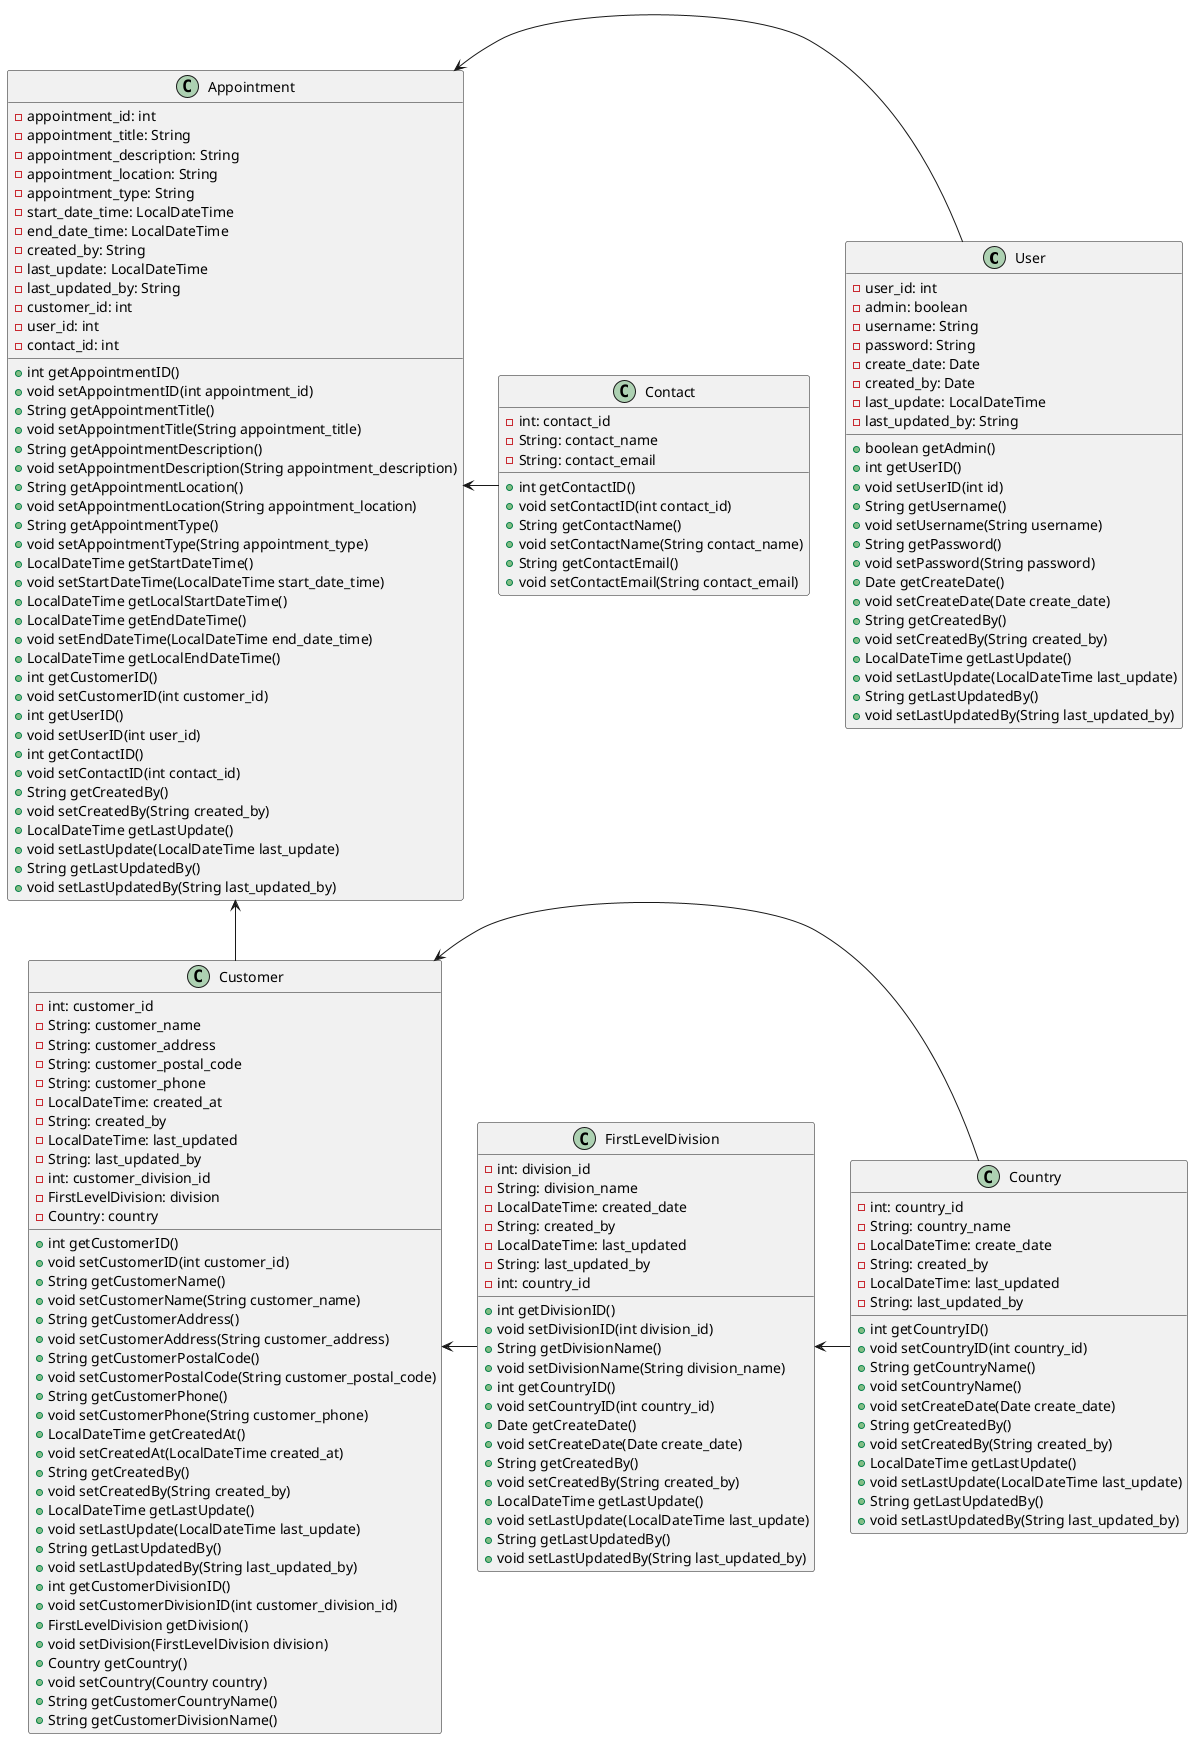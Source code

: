 @startuml

class User {
    -user_id: int
    -admin: boolean
    -username: String
    -password: String
    -create_date: Date
    -created_by: Date
    -last_update: LocalDateTime
    -last_updated_by: String

    +boolean getAdmin()
    +int getUserID()
    +void setUserID(int id)
    +String getUsername()
    +void setUsername(String username)
    +String getPassword()
    +void setPassword(String password)
    +Date getCreateDate()
    +void setCreateDate(Date create_date)
    +String getCreatedBy()
    +void setCreatedBy(String created_by)
    +LocalDateTime getLastUpdate()
    +void setLastUpdate(LocalDateTime last_update)
    +String getLastUpdatedBy()
    +void setLastUpdatedBy(String last_updated_by)
    }

class Appointment {
    -appointment_id: int
    -appointment_title: String
    -appointment_description: String
    -appointment_location: String
    -appointment_type: String
    -start_date_time: LocalDateTime
    -end_date_time: LocalDateTime
    -created_by: String
    -last_update: LocalDateTime
    -last_updated_by: String
    -customer_id: int
    -user_id: int
    -contact_id: int

    +int getAppointmentID()
    +void setAppointmentID(int appointment_id)
    +String getAppointmentTitle()
    +void setAppointmentTitle(String appointment_title)
    +String getAppointmentDescription()
    +void setAppointmentDescription(String appointment_description)
    +String getAppointmentLocation()
    +void setAppointmentLocation(String appointment_location)
    +String getAppointmentType()
    +void setAppointmentType(String appointment_type)
    +LocalDateTime getStartDateTime()
    +void setStartDateTime(LocalDateTime start_date_time)
    +LocalDateTime getLocalStartDateTime()
    +LocalDateTime getEndDateTime()
    +void setEndDateTime(LocalDateTime end_date_time)
    +LocalDateTime getLocalEndDateTime()
    +int getCustomerID()
    +void setCustomerID(int customer_id)
    +int getUserID()
    +void setUserID(int user_id)
    +int getContactID()
    +void setContactID(int contact_id)
    +String getCreatedBy()
    +void setCreatedBy(String created_by)
    +LocalDateTime getLastUpdate()
    +void setLastUpdate(LocalDateTime last_update)
    +String getLastUpdatedBy()
    +void setLastUpdatedBy(String last_updated_by)
    }

class FirstLevelDivision {
    -int: division_id
    -String: division_name
    -LocalDateTime: created_date
    -String: created_by
    -LocalDateTime: last_updated
    -String: last_updated_by
    -int: country_id

    +int getDivisionID()
    +void setDivisionID(int division_id)
    +String getDivisionName()
    +void setDivisionName(String division_name)
    +int getCountryID()
    +void setCountryID(int country_id)
    +Date getCreateDate()
    +void setCreateDate(Date create_date)
    +String getCreatedBy()
    +void setCreatedBy(String created_by)
    +LocalDateTime getLastUpdate()
    +void setLastUpdate(LocalDateTime last_update)
    +String getLastUpdatedBy()
    +void setLastUpdatedBy(String last_updated_by)
}

class Contact {
    -int: contact_id
    -String: contact_name
    -String: contact_email

    +int getContactID()
    +void setContactID(int contact_id)
    +String getContactName()
    +void setContactName(String contact_name)
    +String getContactEmail()
    +void setContactEmail(String contact_email)
}

class Country {
    -int: country_id
    -String: country_name
    -LocalDateTime: create_date
    -String: created_by
    -LocalDateTime: last_updated
    -String: last_updated_by

    +int getCountryID()
    +void setCountryID(int country_id)
    +String getCountryName()
    +void setCountryName()
    +void setCreateDate(Date create_date)
    +String getCreatedBy()
    +void setCreatedBy(String created_by)
    +LocalDateTime getLastUpdate()
    +void setLastUpdate(LocalDateTime last_update)
    +String getLastUpdatedBy()
    +void setLastUpdatedBy(String last_updated_by)
}

class Customer {
    -int: customer_id
    -String: customer_name
    -String: customer_address
    -String: customer_postal_code
    -String: customer_phone
    -LocalDateTime: created_at
    -String: created_by
    -LocalDateTime: last_updated
    -String: last_updated_by
    -int: customer_division_id
    -FirstLevelDivision: division
    -Country: country

    +int getCustomerID()
    +void setCustomerID(int customer_id)
    +String getCustomerName()
    +void setCustomerName(String customer_name)
    +String getCustomerAddress()
    +void setCustomerAddress(String customer_address)
    +String getCustomerPostalCode()
    +void setCustomerPostalCode(String customer_postal_code)
    +String getCustomerPhone()
    +void setCustomerPhone(String customer_phone)
    +LocalDateTime getCreatedAt()
    +void setCreatedAt(LocalDateTime created_at)
    +String getCreatedBy()
    +void setCreatedBy(String created_by)
    +LocalDateTime getLastUpdate()
    +void setLastUpdate(LocalDateTime last_update)
    +String getLastUpdatedBy()
    +void setLastUpdatedBy(String last_updated_by)
    +int getCustomerDivisionID()
    +void setCustomerDivisionID(int customer_division_id)
    +FirstLevelDivision getDivision()
    +void setDivision(FirstLevelDivision division)
    +Country getCountry()
    +void setCountry(Country country)
    +String getCustomerCountryName()
    +String getCustomerDivisionName()
}

Appointment <-- Customer
Appointment <- User
Appointment <- Contact
FirstLevelDivision <- Country
Customer <- FirstLevelDivision
Customer <- Country

@enduml
